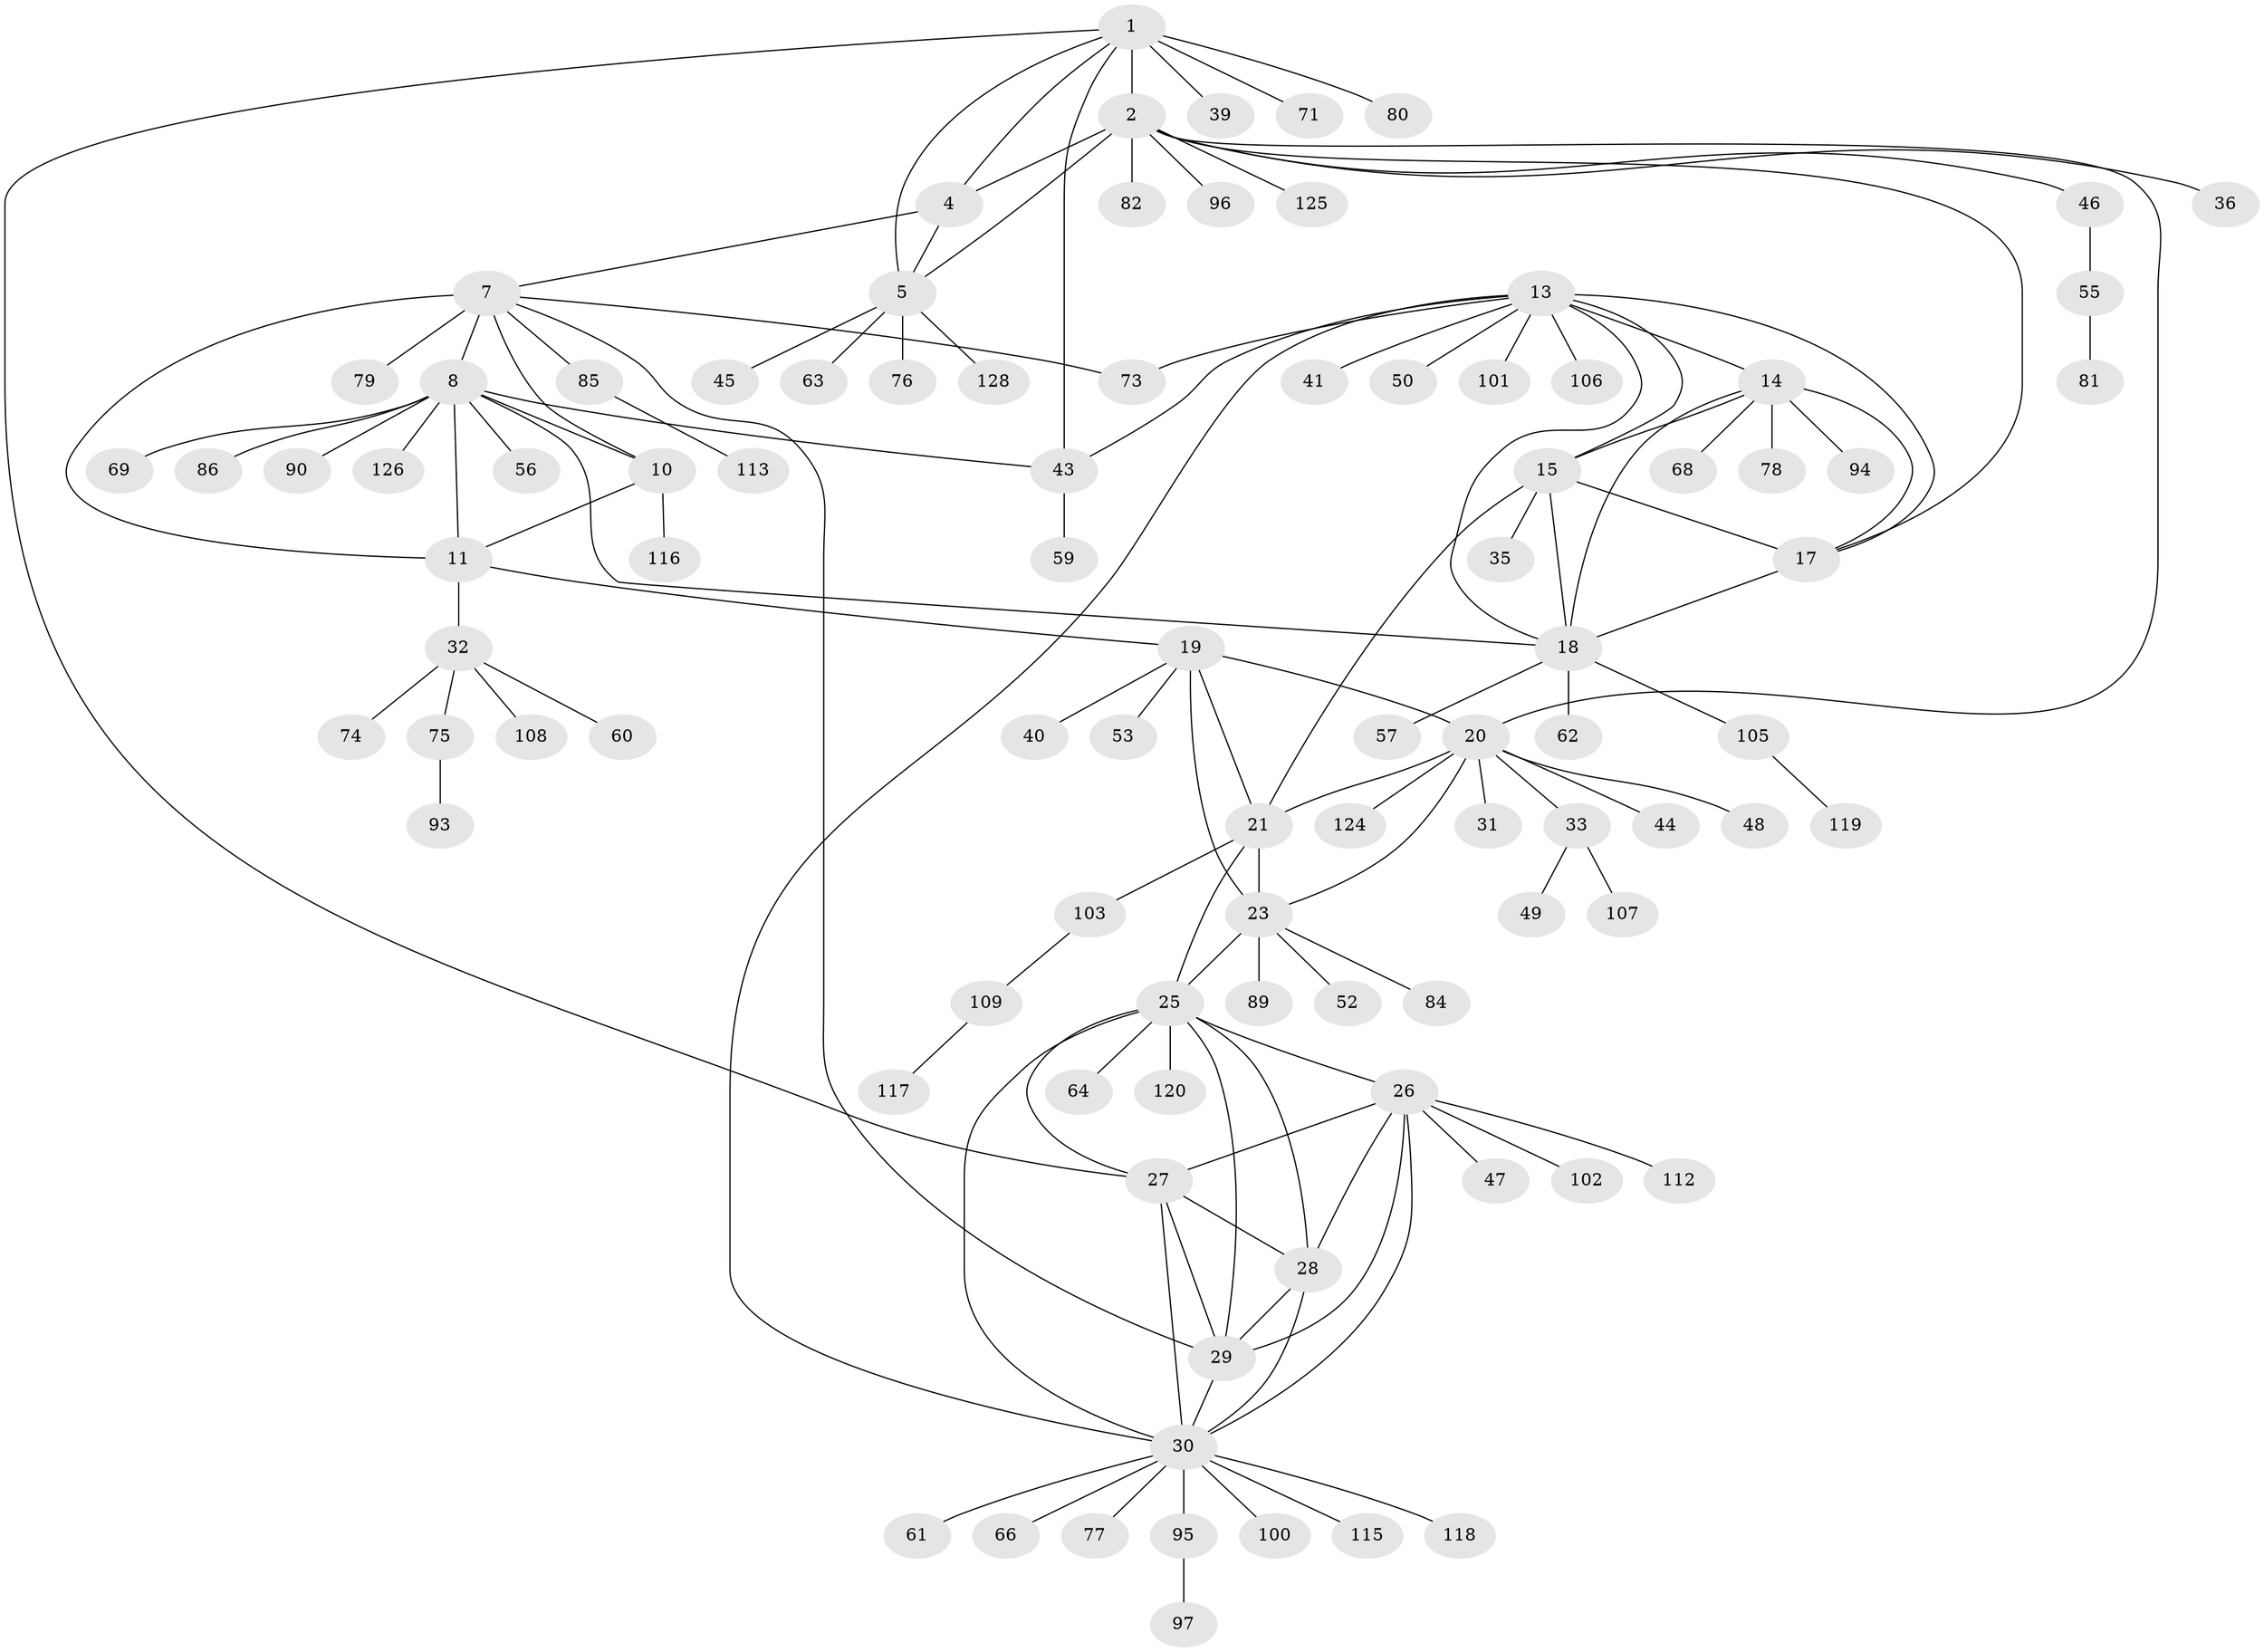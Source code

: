 // original degree distribution, {10: 0.031007751937984496, 9: 0.03875968992248062, 8: 0.007751937984496124, 7: 0.05426356589147287, 5: 0.046511627906976744, 11: 0.015503875968992248, 6: 0.03875968992248062, 12: 0.007751937984496124, 14: 0.007751937984496124, 1: 0.5891472868217055, 4: 0.015503875968992248, 3: 0.031007751937984496, 2: 0.11627906976744186}
// Generated by graph-tools (version 1.1) at 2025/42/03/06/25 10:42:12]
// undirected, 95 vertices, 129 edges
graph export_dot {
graph [start="1"]
  node [color=gray90,style=filled];
  1 [super="+6"];
  2 [super="+3"];
  4 [super="+104"];
  5 [super="+72"];
  7 [super="+129"];
  8 [super="+9"];
  10 [super="+38"];
  11 [super="+12"];
  13 [super="+37"];
  14 [super="+123"];
  15 [super="+16"];
  17;
  18 [super="+99"];
  19 [super="+22"];
  20 [super="+42"];
  21 [super="+34"];
  23 [super="+24"];
  25 [super="+111"];
  26 [super="+65"];
  27;
  28 [super="+54"];
  29 [super="+114"];
  30 [super="+91"];
  31;
  32 [super="+67"];
  33 [super="+92"];
  35;
  36;
  39;
  40;
  41;
  43 [super="+121"];
  44;
  45 [super="+87"];
  46;
  47;
  48 [super="+70"];
  49 [super="+51"];
  50;
  52;
  53;
  55 [super="+58"];
  56;
  57;
  59;
  60;
  61;
  62;
  63 [super="+88"];
  64;
  66;
  68 [super="+110"];
  69;
  71;
  73;
  74;
  75;
  76 [super="+83"];
  77;
  78;
  79;
  80 [super="+98"];
  81;
  82;
  84;
  85;
  86;
  89;
  90;
  93;
  94;
  95;
  96;
  97;
  100;
  101;
  102;
  103;
  105 [super="+127"];
  106;
  107;
  108;
  109 [super="+122"];
  112;
  113;
  115;
  116;
  117;
  118;
  119;
  120;
  124;
  125;
  126;
  128;
  1 -- 2 [weight=4];
  1 -- 4 [weight=2];
  1 -- 5 [weight=2];
  1 -- 27;
  1 -- 39;
  1 -- 43;
  1 -- 71;
  1 -- 80;
  2 -- 4 [weight=2];
  2 -- 5 [weight=2];
  2 -- 17;
  2 -- 36;
  2 -- 82;
  2 -- 125;
  2 -- 96;
  2 -- 46;
  2 -- 20;
  4 -- 5;
  4 -- 7;
  5 -- 45;
  5 -- 63;
  5 -- 76;
  5 -- 128;
  7 -- 8 [weight=2];
  7 -- 10;
  7 -- 11 [weight=2];
  7 -- 29;
  7 -- 73;
  7 -- 79;
  7 -- 85;
  8 -- 10 [weight=2];
  8 -- 11 [weight=4];
  8 -- 18;
  8 -- 69;
  8 -- 86;
  8 -- 56;
  8 -- 90;
  8 -- 126;
  8 -- 43;
  10 -- 11 [weight=2];
  10 -- 116;
  11 -- 32;
  11 -- 19;
  13 -- 14;
  13 -- 15 [weight=2];
  13 -- 17;
  13 -- 18;
  13 -- 30;
  13 -- 50;
  13 -- 101;
  13 -- 73;
  13 -- 106;
  13 -- 43;
  13 -- 41;
  14 -- 15 [weight=2];
  14 -- 17;
  14 -- 18;
  14 -- 68;
  14 -- 78;
  14 -- 94;
  15 -- 17 [weight=2];
  15 -- 18 [weight=2];
  15 -- 35;
  15 -- 21;
  17 -- 18;
  18 -- 57;
  18 -- 62;
  18 -- 105;
  19 -- 20 [weight=2];
  19 -- 21 [weight=2];
  19 -- 23 [weight=4];
  19 -- 53;
  19 -- 40;
  20 -- 21;
  20 -- 23 [weight=2];
  20 -- 31;
  20 -- 33;
  20 -- 44;
  20 -- 48;
  20 -- 124;
  21 -- 23 [weight=2];
  21 -- 25;
  21 -- 103;
  23 -- 52;
  23 -- 89;
  23 -- 84;
  23 -- 25;
  25 -- 26;
  25 -- 27;
  25 -- 28;
  25 -- 29;
  25 -- 30;
  25 -- 64;
  25 -- 120;
  26 -- 27;
  26 -- 28;
  26 -- 29;
  26 -- 30;
  26 -- 47;
  26 -- 102;
  26 -- 112;
  27 -- 28;
  27 -- 29;
  27 -- 30;
  28 -- 29;
  28 -- 30;
  29 -- 30;
  30 -- 61;
  30 -- 66;
  30 -- 77;
  30 -- 95;
  30 -- 100;
  30 -- 115;
  30 -- 118;
  32 -- 60;
  32 -- 74;
  32 -- 108;
  32 -- 75;
  33 -- 49;
  33 -- 107;
  43 -- 59;
  46 -- 55;
  55 -- 81;
  75 -- 93;
  85 -- 113;
  95 -- 97;
  103 -- 109;
  105 -- 119;
  109 -- 117;
}

